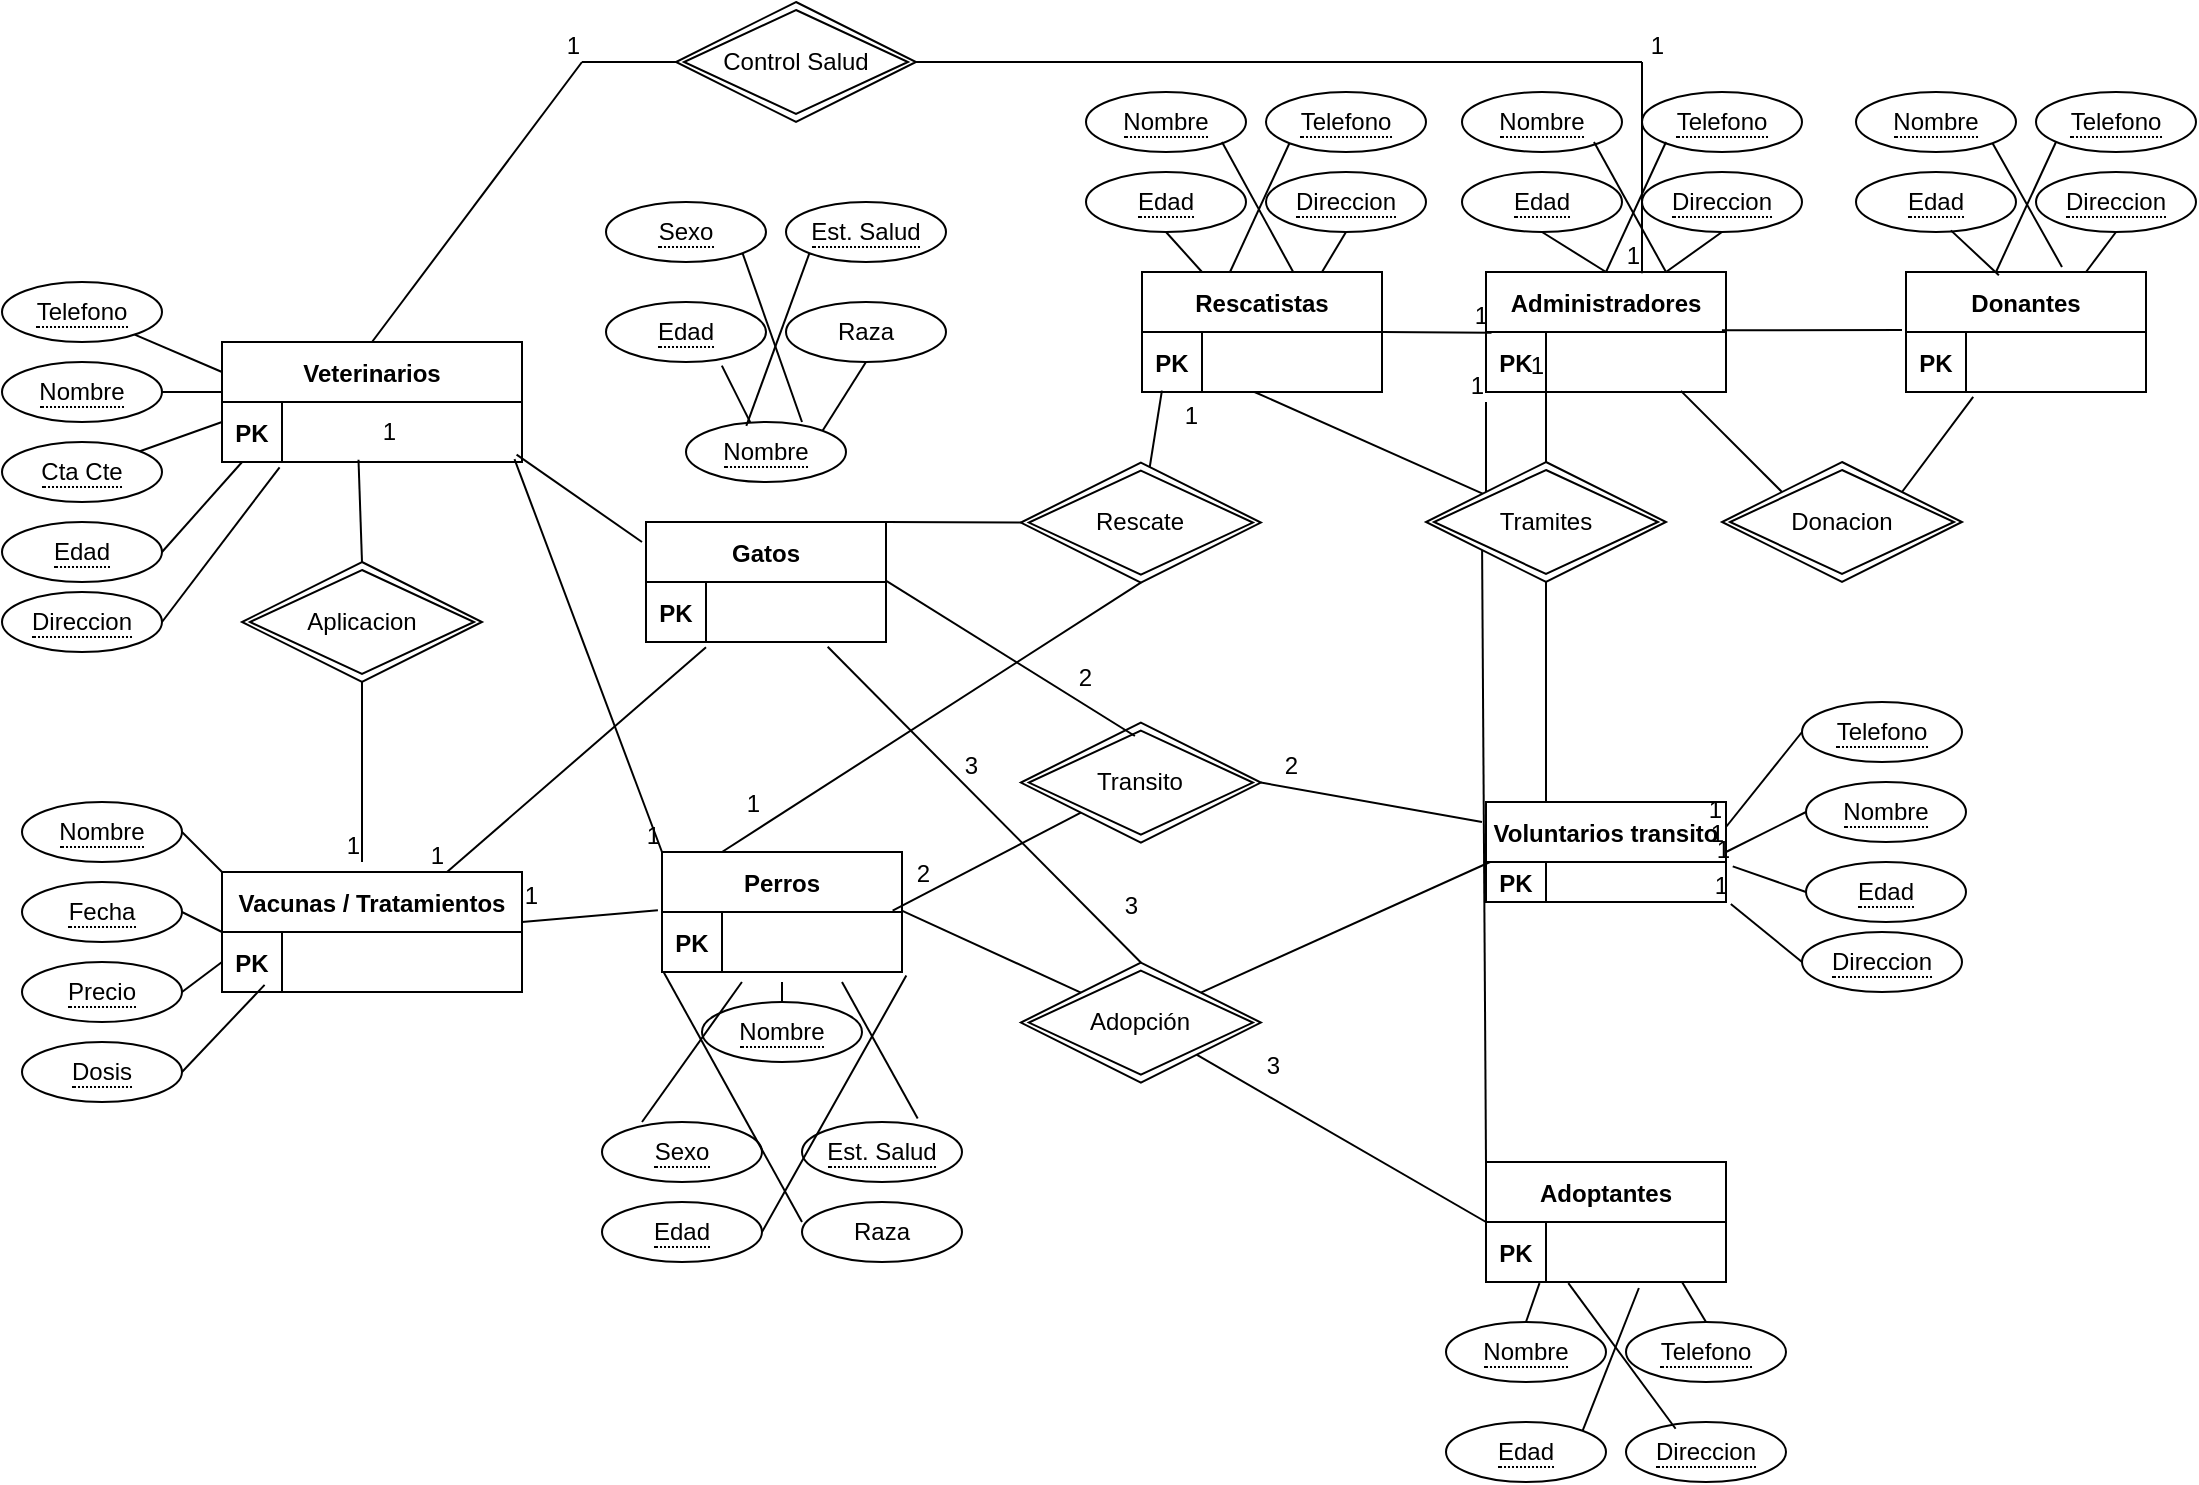 <mxfile version="24.7.13">
  <diagram id="R2lEEEUBdFMjLlhIrx00" name="Page-1">
    <mxGraphModel dx="3388" dy="569" grid="1" gridSize="10" guides="1" tooltips="1" connect="1" arrows="1" fold="1" page="1" pageScale="1" pageWidth="1169" pageHeight="827" math="0" shadow="0" extFonts="Permanent Marker^https://fonts.googleapis.com/css?family=Permanent+Marker">
      <root>
        <mxCell id="0" />
        <mxCell id="1" parent="0" />
        <mxCell id="C-vyLk0tnHw3VtMMgP7b-2" value="Perros" style="shape=table;startSize=30;container=1;collapsible=1;childLayout=tableLayout;fixedRows=1;rowLines=0;fontStyle=1;align=center;resizeLast=1;" parent="1" vertex="1">
          <mxGeometry x="-1970" y="425" width="120" height="60" as="geometry" />
        </mxCell>
        <mxCell id="C-vyLk0tnHw3VtMMgP7b-3" value="" style="shape=partialRectangle;collapsible=0;dropTarget=0;pointerEvents=0;fillColor=none;points=[[0,0.5],[1,0.5]];portConstraint=eastwest;top=0;left=0;right=0;bottom=1;" parent="C-vyLk0tnHw3VtMMgP7b-2" vertex="1">
          <mxGeometry y="30" width="120" height="30" as="geometry" />
        </mxCell>
        <mxCell id="C-vyLk0tnHw3VtMMgP7b-4" value="PK" style="shape=partialRectangle;overflow=hidden;connectable=0;fillColor=none;top=0;left=0;bottom=0;right=0;fontStyle=1;" parent="C-vyLk0tnHw3VtMMgP7b-3" vertex="1">
          <mxGeometry width="30" height="30" as="geometry">
            <mxRectangle width="30" height="30" as="alternateBounds" />
          </mxGeometry>
        </mxCell>
        <mxCell id="C-vyLk0tnHw3VtMMgP7b-5" value="" style="shape=partialRectangle;overflow=hidden;connectable=0;fillColor=none;top=0;left=0;bottom=0;right=0;align=left;spacingLeft=6;fontStyle=5;" parent="C-vyLk0tnHw3VtMMgP7b-3" vertex="1">
          <mxGeometry x="30" width="90" height="30" as="geometry">
            <mxRectangle width="90" height="30" as="alternateBounds" />
          </mxGeometry>
        </mxCell>
        <mxCell id="C-vyLk0tnHw3VtMMgP7b-23" value="Gatos" style="shape=table;startSize=30;container=1;collapsible=1;childLayout=tableLayout;fixedRows=1;rowLines=0;fontStyle=1;align=center;resizeLast=1;" parent="1" vertex="1">
          <mxGeometry x="-1978" y="260" width="120" height="60" as="geometry" />
        </mxCell>
        <mxCell id="C-vyLk0tnHw3VtMMgP7b-24" value="" style="shape=partialRectangle;collapsible=0;dropTarget=0;pointerEvents=0;fillColor=none;points=[[0,0.5],[1,0.5]];portConstraint=eastwest;top=0;left=0;right=0;bottom=1;" parent="C-vyLk0tnHw3VtMMgP7b-23" vertex="1">
          <mxGeometry y="30" width="120" height="30" as="geometry" />
        </mxCell>
        <mxCell id="C-vyLk0tnHw3VtMMgP7b-25" value="PK" style="shape=partialRectangle;overflow=hidden;connectable=0;fillColor=none;top=0;left=0;bottom=0;right=0;fontStyle=1;" parent="C-vyLk0tnHw3VtMMgP7b-24" vertex="1">
          <mxGeometry width="30" height="30" as="geometry">
            <mxRectangle width="30" height="30" as="alternateBounds" />
          </mxGeometry>
        </mxCell>
        <mxCell id="C-vyLk0tnHw3VtMMgP7b-26" value="" style="shape=partialRectangle;overflow=hidden;connectable=0;fillColor=none;top=0;left=0;bottom=0;right=0;align=left;spacingLeft=6;fontStyle=5;" parent="C-vyLk0tnHw3VtMMgP7b-24" vertex="1">
          <mxGeometry x="30" width="90" height="30" as="geometry">
            <mxRectangle width="90" height="30" as="alternateBounds" />
          </mxGeometry>
        </mxCell>
        <mxCell id="NEk1lq8C_2SKt-YQ0r-C-1" value="&lt;span style=&quot;border-bottom: 1px dotted&quot;&gt;Nombre&lt;/span&gt;" style="ellipse;whiteSpace=wrap;html=1;align=center;" parent="1" vertex="1">
          <mxGeometry x="-1958" y="210" width="80" height="30" as="geometry" />
        </mxCell>
        <mxCell id="NEk1lq8C_2SKt-YQ0r-C-3" value="&lt;span style=&quot;border-bottom: 1px dotted&quot;&gt;Edad&lt;/span&gt;" style="ellipse;whiteSpace=wrap;html=1;align=center;" parent="1" vertex="1">
          <mxGeometry x="-1998" y="150" width="80" height="30" as="geometry" />
        </mxCell>
        <mxCell id="NEk1lq8C_2SKt-YQ0r-C-4" value="Rescatistas" style="shape=table;startSize=30;container=1;collapsible=1;childLayout=tableLayout;fixedRows=1;rowLines=0;fontStyle=1;align=center;resizeLast=1;" parent="1" vertex="1">
          <mxGeometry x="-1730" y="135" width="120" height="60" as="geometry" />
        </mxCell>
        <mxCell id="NEk1lq8C_2SKt-YQ0r-C-5" value="" style="shape=partialRectangle;collapsible=0;dropTarget=0;pointerEvents=0;fillColor=none;points=[[0,0.5],[1,0.5]];portConstraint=eastwest;top=0;left=0;right=0;bottom=1;" parent="NEk1lq8C_2SKt-YQ0r-C-4" vertex="1">
          <mxGeometry y="30" width="120" height="30" as="geometry" />
        </mxCell>
        <mxCell id="NEk1lq8C_2SKt-YQ0r-C-6" value="PK" style="shape=partialRectangle;overflow=hidden;connectable=0;fillColor=none;top=0;left=0;bottom=0;right=0;fontStyle=1;" parent="NEk1lq8C_2SKt-YQ0r-C-5" vertex="1">
          <mxGeometry width="30" height="30" as="geometry">
            <mxRectangle width="30" height="30" as="alternateBounds" />
          </mxGeometry>
        </mxCell>
        <mxCell id="NEk1lq8C_2SKt-YQ0r-C-7" value="" style="shape=partialRectangle;overflow=hidden;connectable=0;fillColor=none;top=0;left=0;bottom=0;right=0;align=left;spacingLeft=6;fontStyle=5;" parent="NEk1lq8C_2SKt-YQ0r-C-5" vertex="1">
          <mxGeometry x="30" width="90" height="30" as="geometry">
            <mxRectangle width="90" height="30" as="alternateBounds" />
          </mxGeometry>
        </mxCell>
        <mxCell id="NEk1lq8C_2SKt-YQ0r-C-8" value="Raza" style="ellipse;whiteSpace=wrap;html=1;align=center;" parent="1" vertex="1">
          <mxGeometry x="-1908" y="150" width="80" height="30" as="geometry" />
        </mxCell>
        <mxCell id="NEk1lq8C_2SKt-YQ0r-C-9" value="&lt;span style=&quot;border-bottom: 1px dotted&quot;&gt;Sexo&lt;/span&gt;" style="ellipse;whiteSpace=wrap;html=1;align=center;" parent="1" vertex="1">
          <mxGeometry x="-1998" y="100" width="80" height="30" as="geometry" />
        </mxCell>
        <mxCell id="NEk1lq8C_2SKt-YQ0r-C-10" value="Voluntarios transito" style="shape=table;startSize=30;container=1;collapsible=1;childLayout=tableLayout;fixedRows=1;rowLines=0;fontStyle=1;align=center;resizeLast=1;" parent="1" vertex="1">
          <mxGeometry x="-1558" y="400" width="120" height="50" as="geometry">
            <mxRectangle x="320" y="120" width="140" height="30" as="alternateBounds" />
          </mxGeometry>
        </mxCell>
        <mxCell id="NEk1lq8C_2SKt-YQ0r-C-11" value="" style="shape=partialRectangle;collapsible=0;dropTarget=0;pointerEvents=0;fillColor=none;points=[[0,0.5],[1,0.5]];portConstraint=eastwest;top=0;left=0;right=0;bottom=1;" parent="NEk1lq8C_2SKt-YQ0r-C-10" vertex="1">
          <mxGeometry y="30" width="120" height="20" as="geometry" />
        </mxCell>
        <mxCell id="NEk1lq8C_2SKt-YQ0r-C-12" value="PK" style="shape=partialRectangle;overflow=hidden;connectable=0;fillColor=none;top=0;left=0;bottom=0;right=0;fontStyle=1;" parent="NEk1lq8C_2SKt-YQ0r-C-11" vertex="1">
          <mxGeometry width="30" height="20" as="geometry">
            <mxRectangle width="30" height="20" as="alternateBounds" />
          </mxGeometry>
        </mxCell>
        <mxCell id="NEk1lq8C_2SKt-YQ0r-C-13" value="" style="shape=partialRectangle;overflow=hidden;connectable=0;fillColor=none;top=0;left=0;bottom=0;right=0;align=left;spacingLeft=6;fontStyle=5;" parent="NEk1lq8C_2SKt-YQ0r-C-11" vertex="1">
          <mxGeometry x="30" width="90" height="20" as="geometry">
            <mxRectangle width="90" height="20" as="alternateBounds" />
          </mxGeometry>
        </mxCell>
        <mxCell id="NEk1lq8C_2SKt-YQ0r-C-14" value="Adoptantes" style="shape=table;startSize=30;container=1;collapsible=1;childLayout=tableLayout;fixedRows=1;rowLines=0;fontStyle=1;align=center;resizeLast=1;" parent="1" vertex="1">
          <mxGeometry x="-1558" y="580" width="120" height="60" as="geometry" />
        </mxCell>
        <mxCell id="NEk1lq8C_2SKt-YQ0r-C-15" value="" style="shape=partialRectangle;collapsible=0;dropTarget=0;pointerEvents=0;fillColor=none;points=[[0,0.5],[1,0.5]];portConstraint=eastwest;top=0;left=0;right=0;bottom=1;" parent="NEk1lq8C_2SKt-YQ0r-C-14" vertex="1">
          <mxGeometry y="30" width="120" height="30" as="geometry" />
        </mxCell>
        <mxCell id="NEk1lq8C_2SKt-YQ0r-C-16" value="PK" style="shape=partialRectangle;overflow=hidden;connectable=0;fillColor=none;top=0;left=0;bottom=0;right=0;fontStyle=1;" parent="NEk1lq8C_2SKt-YQ0r-C-15" vertex="1">
          <mxGeometry width="30" height="30" as="geometry">
            <mxRectangle width="30" height="30" as="alternateBounds" />
          </mxGeometry>
        </mxCell>
        <mxCell id="NEk1lq8C_2SKt-YQ0r-C-17" value="" style="shape=partialRectangle;overflow=hidden;connectable=0;fillColor=none;top=0;left=0;bottom=0;right=0;align=left;spacingLeft=6;fontStyle=5;" parent="NEk1lq8C_2SKt-YQ0r-C-15" vertex="1">
          <mxGeometry x="30" width="90" height="30" as="geometry">
            <mxRectangle width="90" height="30" as="alternateBounds" />
          </mxGeometry>
        </mxCell>
        <mxCell id="NEk1lq8C_2SKt-YQ0r-C-21" value="Adopción" style="shape=rhombus;double=1;perimeter=rhombusPerimeter;whiteSpace=wrap;html=1;align=center;" parent="1" vertex="1">
          <mxGeometry x="-1790.56" y="480.28" width="120" height="60" as="geometry" />
        </mxCell>
        <mxCell id="NEk1lq8C_2SKt-YQ0r-C-22" value="&lt;span style=&quot;border-bottom: 1px dotted&quot;&gt;Est. Salud&lt;/span&gt;" style="ellipse;whiteSpace=wrap;html=1;align=center;" parent="1" vertex="1">
          <mxGeometry x="-1908" y="100" width="80" height="30" as="geometry" />
        </mxCell>
        <mxCell id="NEk1lq8C_2SKt-YQ0r-C-32" value="" style="endArrow=none;html=1;rounded=0;exitX=0.997;exitY=-0.027;exitDx=0;exitDy=0;entryX=0;entryY=0;entryDx=0;entryDy=0;exitPerimeter=0;" parent="1" source="C-vyLk0tnHw3VtMMgP7b-3" target="NEk1lq8C_2SKt-YQ0r-C-21" edge="1">
          <mxGeometry relative="1" as="geometry">
            <mxPoint x="-1538" y="460" as="sourcePoint" />
            <mxPoint x="-1378" y="460" as="targetPoint" />
          </mxGeometry>
        </mxCell>
        <mxCell id="NEk1lq8C_2SKt-YQ0r-C-33" value="3" style="resizable=0;html=1;whiteSpace=wrap;align=right;verticalAlign=bottom;" parent="NEk1lq8C_2SKt-YQ0r-C-32" connectable="0" vertex="1">
          <mxGeometry x="1" relative="1" as="geometry">
            <mxPoint x="30" y="-35" as="offset" />
          </mxGeometry>
        </mxCell>
        <mxCell id="NEk1lq8C_2SKt-YQ0r-C-34" value="" style="endArrow=none;html=1;rounded=0;entryX=0.5;entryY=0;entryDx=0;entryDy=0;exitX=0.757;exitY=1.08;exitDx=0;exitDy=0;exitPerimeter=0;" parent="1" source="C-vyLk0tnHw3VtMMgP7b-24" target="NEk1lq8C_2SKt-YQ0r-C-21" edge="1">
          <mxGeometry relative="1" as="geometry">
            <mxPoint x="-1728" y="370" as="sourcePoint" />
            <mxPoint x="-1378" y="460" as="targetPoint" />
          </mxGeometry>
        </mxCell>
        <mxCell id="NEk1lq8C_2SKt-YQ0r-C-35" value="3" style="resizable=0;html=1;whiteSpace=wrap;align=right;verticalAlign=bottom;" parent="NEk1lq8C_2SKt-YQ0r-C-34" connectable="0" vertex="1">
          <mxGeometry x="1" relative="1" as="geometry">
            <mxPoint x="-80" y="-90" as="offset" />
          </mxGeometry>
        </mxCell>
        <mxCell id="NEk1lq8C_2SKt-YQ0r-C-38" value="" style="endArrow=none;html=1;rounded=0;exitX=0;exitY=0.5;exitDx=0;exitDy=0;" parent="1" source="NEk1lq8C_2SKt-YQ0r-C-14" target="NEk1lq8C_2SKt-YQ0r-C-21" edge="1">
          <mxGeometry relative="1" as="geometry">
            <mxPoint x="-1538" y="460" as="sourcePoint" />
            <mxPoint x="-1378" y="460" as="targetPoint" />
          </mxGeometry>
        </mxCell>
        <mxCell id="NEk1lq8C_2SKt-YQ0r-C-39" value="3" style="resizable=0;html=1;whiteSpace=wrap;align=right;verticalAlign=bottom;" parent="NEk1lq8C_2SKt-YQ0r-C-38" connectable="0" vertex="1">
          <mxGeometry x="1" relative="1" as="geometry">
            <mxPoint x="43" y="14" as="offset" />
          </mxGeometry>
        </mxCell>
        <mxCell id="5ZnzCAFvQZ0Fc-I3n8HY-1" value="&lt;span style=&quot;border-bottom: 1px dotted&quot;&gt;Sexo&lt;/span&gt;" style="ellipse;whiteSpace=wrap;html=1;align=center;" parent="1" vertex="1">
          <mxGeometry x="-2000" y="560" width="80" height="30" as="geometry" />
        </mxCell>
        <mxCell id="5ZnzCAFvQZ0Fc-I3n8HY-2" value="&lt;span style=&quot;border-bottom: 1px dotted&quot;&gt;Nombre&lt;/span&gt;" style="ellipse;whiteSpace=wrap;html=1;align=center;" parent="1" vertex="1">
          <mxGeometry x="-1950" y="500" width="80" height="30" as="geometry" />
        </mxCell>
        <mxCell id="5ZnzCAFvQZ0Fc-I3n8HY-3" value="&lt;span style=&quot;border-bottom: 1px dotted&quot;&gt;Est. Salud&lt;/span&gt;" style="ellipse;whiteSpace=wrap;html=1;align=center;" parent="1" vertex="1">
          <mxGeometry x="-1900" y="560" width="80" height="30" as="geometry" />
        </mxCell>
        <mxCell id="5ZnzCAFvQZ0Fc-I3n8HY-4" value="&lt;span style=&quot;border-bottom: 1px dotted&quot;&gt;Edad&lt;/span&gt;" style="ellipse;whiteSpace=wrap;html=1;align=center;" parent="1" vertex="1">
          <mxGeometry x="-2000" y="600" width="80" height="30" as="geometry" />
        </mxCell>
        <mxCell id="5ZnzCAFvQZ0Fc-I3n8HY-5" value="Raza" style="ellipse;whiteSpace=wrap;html=1;align=center;" parent="1" vertex="1">
          <mxGeometry x="-1900" y="600" width="80" height="30" as="geometry" />
        </mxCell>
        <mxCell id="5ZnzCAFvQZ0Fc-I3n8HY-8" value="&lt;span style=&quot;border-bottom: 1px dotted&quot;&gt;Nombre&lt;/span&gt;" style="ellipse;whiteSpace=wrap;html=1;align=center;" parent="1" vertex="1">
          <mxGeometry x="-1758" y="45" width="80" height="30" as="geometry" />
        </mxCell>
        <mxCell id="5ZnzCAFvQZ0Fc-I3n8HY-9" value="&lt;span style=&quot;border-bottom: 1px dotted&quot;&gt;Edad&lt;/span&gt;" style="ellipse;whiteSpace=wrap;html=1;align=center;" parent="1" vertex="1">
          <mxGeometry x="-1758" y="85" width="80" height="30" as="geometry" />
        </mxCell>
        <mxCell id="5ZnzCAFvQZ0Fc-I3n8HY-10" value="&lt;span style=&quot;border-bottom: 1px dotted&quot;&gt;Telefono&lt;/span&gt;" style="ellipse;whiteSpace=wrap;html=1;align=center;" parent="1" vertex="1">
          <mxGeometry x="-1668" y="45" width="80" height="30" as="geometry" />
        </mxCell>
        <mxCell id="5ZnzCAFvQZ0Fc-I3n8HY-11" value="&lt;span style=&quot;border-bottom: 1px dotted&quot;&gt;Direccion&lt;/span&gt;" style="ellipse;whiteSpace=wrap;html=1;align=center;" parent="1" vertex="1">
          <mxGeometry x="-1668" y="85" width="80" height="30" as="geometry" />
        </mxCell>
        <mxCell id="5ZnzCAFvQZ0Fc-I3n8HY-13" value="" style="endArrow=none;html=1;rounded=0;fontSize=12;startSize=8;endSize=8;curved=1;exitX=1;exitY=0;exitDx=0;exitDy=0;entryX=0.017;entryY=0;entryDx=0;entryDy=0;entryPerimeter=0;" parent="1" source="NEk1lq8C_2SKt-YQ0r-C-21" target="NEk1lq8C_2SKt-YQ0r-C-11" edge="1">
          <mxGeometry width="50" height="50" relative="1" as="geometry">
            <mxPoint x="-1478" y="440" as="sourcePoint" />
            <mxPoint x="-1428" y="390" as="targetPoint" />
          </mxGeometry>
        </mxCell>
        <mxCell id="5ZnzCAFvQZ0Fc-I3n8HY-14" value="Rescate" style="shape=rhombus;double=1;perimeter=rhombusPerimeter;whiteSpace=wrap;html=1;align=center;" parent="1" vertex="1">
          <mxGeometry x="-1790.56" y="230.28" width="120" height="60" as="geometry" />
        </mxCell>
        <mxCell id="5ZnzCAFvQZ0Fc-I3n8HY-16" value="" style="endArrow=none;html=1;rounded=0;fontSize=12;startSize=8;endSize=8;curved=1;exitX=0.083;exitY=0.978;exitDx=0;exitDy=0;exitPerimeter=0;" parent="1" source="NEk1lq8C_2SKt-YQ0r-C-5" target="5ZnzCAFvQZ0Fc-I3n8HY-14" edge="1">
          <mxGeometry relative="1" as="geometry">
            <mxPoint x="-1538" y="410" as="sourcePoint" />
            <mxPoint x="-1378" y="410" as="targetPoint" />
          </mxGeometry>
        </mxCell>
        <mxCell id="5ZnzCAFvQZ0Fc-I3n8HY-17" value="1" style="resizable=0;html=1;whiteSpace=wrap;align=right;verticalAlign=bottom;" parent="5ZnzCAFvQZ0Fc-I3n8HY-16" connectable="0" vertex="1">
          <mxGeometry x="1" relative="1" as="geometry">
            <mxPoint x="26" y="-17" as="offset" />
          </mxGeometry>
        </mxCell>
        <mxCell id="5ZnzCAFvQZ0Fc-I3n8HY-18" value="" style="endArrow=none;html=1;rounded=0;fontSize=12;startSize=8;endSize=8;curved=1;entryX=1;entryY=0;entryDx=0;entryDy=0;exitX=0;exitY=0.5;exitDx=0;exitDy=0;" parent="1" source="5ZnzCAFvQZ0Fc-I3n8HY-14" target="C-vyLk0tnHw3VtMMgP7b-23" edge="1">
          <mxGeometry relative="1" as="geometry">
            <mxPoint x="-1538" y="410" as="sourcePoint" />
            <mxPoint x="-1378" y="410" as="targetPoint" />
          </mxGeometry>
        </mxCell>
        <mxCell id="5ZnzCAFvQZ0Fc-I3n8HY-19" value="" style="resizable=0;html=1;whiteSpace=wrap;align=right;verticalAlign=bottom;" parent="5ZnzCAFvQZ0Fc-I3n8HY-18" connectable="0" vertex="1">
          <mxGeometry x="1" relative="1" as="geometry">
            <mxPoint x="-110" y="-30" as="offset" />
          </mxGeometry>
        </mxCell>
        <mxCell id="5ZnzCAFvQZ0Fc-I3n8HY-20" value="Transito" style="shape=rhombus;double=1;perimeter=rhombusPerimeter;whiteSpace=wrap;html=1;align=center;" parent="1" vertex="1">
          <mxGeometry x="-1790.56" y="360.28" width="120" height="60" as="geometry" />
        </mxCell>
        <mxCell id="5ZnzCAFvQZ0Fc-I3n8HY-21" value="" style="endArrow=none;html=1;rounded=0;fontSize=12;startSize=8;endSize=8;curved=1;entryX=1;entryY=0.5;entryDx=0;entryDy=0;" parent="1" target="5ZnzCAFvQZ0Fc-I3n8HY-20" edge="1">
          <mxGeometry relative="1" as="geometry">
            <mxPoint x="-1560" y="410" as="sourcePoint" />
            <mxPoint x="-1378" y="410" as="targetPoint" />
          </mxGeometry>
        </mxCell>
        <mxCell id="5ZnzCAFvQZ0Fc-I3n8HY-22" value="2" style="resizable=0;html=1;whiteSpace=wrap;align=right;verticalAlign=bottom;" parent="5ZnzCAFvQZ0Fc-I3n8HY-21" connectable="0" vertex="1">
          <mxGeometry x="1" relative="1" as="geometry">
            <mxPoint x="20" as="offset" />
          </mxGeometry>
        </mxCell>
        <mxCell id="5ZnzCAFvQZ0Fc-I3n8HY-23" value="" style="endArrow=none;html=1;rounded=0;fontSize=12;startSize=8;endSize=8;curved=1;entryX=0.475;entryY=0.112;entryDx=0;entryDy=0;exitX=1.003;exitY=-0.013;exitDx=0;exitDy=0;exitPerimeter=0;entryPerimeter=0;" parent="1" source="C-vyLk0tnHw3VtMMgP7b-24" target="5ZnzCAFvQZ0Fc-I3n8HY-20" edge="1">
          <mxGeometry relative="1" as="geometry">
            <mxPoint x="-1728" y="390" as="sourcePoint" />
            <mxPoint x="-1378" y="410" as="targetPoint" />
          </mxGeometry>
        </mxCell>
        <mxCell id="5ZnzCAFvQZ0Fc-I3n8HY-24" value="2&lt;div&gt;&lt;br&gt;&lt;/div&gt;" style="resizable=0;html=1;whiteSpace=wrap;align=right;verticalAlign=bottom;" parent="5ZnzCAFvQZ0Fc-I3n8HY-23" connectable="0" vertex="1">
          <mxGeometry x="1" relative="1" as="geometry">
            <mxPoint x="-20" y="-5" as="offset" />
          </mxGeometry>
        </mxCell>
        <mxCell id="5ZnzCAFvQZ0Fc-I3n8HY-25" value="" style="endArrow=none;html=1;rounded=0;fontSize=12;startSize=8;endSize=8;curved=1;exitX=0;exitY=1;exitDx=0;exitDy=0;entryX=0.961;entryY=-0.022;entryDx=0;entryDy=0;entryPerimeter=0;" parent="1" source="5ZnzCAFvQZ0Fc-I3n8HY-20" target="C-vyLk0tnHw3VtMMgP7b-3" edge="1">
          <mxGeometry relative="1" as="geometry">
            <mxPoint x="-1538" y="410" as="sourcePoint" />
            <mxPoint x="-1738" y="490" as="targetPoint" />
          </mxGeometry>
        </mxCell>
        <mxCell id="5ZnzCAFvQZ0Fc-I3n8HY-26" value="2" style="resizable=0;html=1;whiteSpace=wrap;align=right;verticalAlign=bottom;" parent="5ZnzCAFvQZ0Fc-I3n8HY-25" connectable="0" vertex="1">
          <mxGeometry x="1" relative="1" as="geometry">
            <mxPoint x="20" y="-10" as="offset" />
          </mxGeometry>
        </mxCell>
        <mxCell id="5ZnzCAFvQZ0Fc-I3n8HY-28" value="" style="endArrow=none;html=1;rounded=0;fontSize=12;startSize=8;endSize=8;curved=1;exitX=0.5;exitY=1;exitDx=0;exitDy=0;entryX=0.25;entryY=0;entryDx=0;entryDy=0;" parent="1" source="5ZnzCAFvQZ0Fc-I3n8HY-14" target="C-vyLk0tnHw3VtMMgP7b-2" edge="1">
          <mxGeometry relative="1" as="geometry">
            <mxPoint x="-1538" y="410" as="sourcePoint" />
            <mxPoint x="-1378" y="410" as="targetPoint" />
          </mxGeometry>
        </mxCell>
        <mxCell id="5ZnzCAFvQZ0Fc-I3n8HY-29" value="1" style="resizable=0;html=1;whiteSpace=wrap;align=right;verticalAlign=bottom;" parent="5ZnzCAFvQZ0Fc-I3n8HY-28" connectable="0" vertex="1">
          <mxGeometry x="1" relative="1" as="geometry">
            <mxPoint x="20" y="-15" as="offset" />
          </mxGeometry>
        </mxCell>
        <mxCell id="5ZnzCAFvQZ0Fc-I3n8HY-30" value="&lt;span style=&quot;border-bottom: 1px dotted&quot;&gt;Nombre&lt;/span&gt;" style="ellipse;whiteSpace=wrap;html=1;align=center;" parent="1" vertex="1">
          <mxGeometry x="-1570" y="45" width="80" height="30" as="geometry" />
        </mxCell>
        <mxCell id="5ZnzCAFvQZ0Fc-I3n8HY-31" value="&lt;span style=&quot;border-bottom: 1px dotted&quot;&gt;Edad&lt;/span&gt;" style="ellipse;whiteSpace=wrap;html=1;align=center;" parent="1" vertex="1">
          <mxGeometry x="-1570" y="85" width="80" height="30" as="geometry" />
        </mxCell>
        <mxCell id="5ZnzCAFvQZ0Fc-I3n8HY-32" value="&lt;span style=&quot;border-bottom: 1px dotted&quot;&gt;Telefono&lt;/span&gt;" style="ellipse;whiteSpace=wrap;html=1;align=center;" parent="1" vertex="1">
          <mxGeometry x="-1480" y="45" width="80" height="30" as="geometry" />
        </mxCell>
        <mxCell id="5ZnzCAFvQZ0Fc-I3n8HY-33" value="&lt;span style=&quot;border-bottom: 1px dotted&quot;&gt;Direccion&lt;/span&gt;" style="ellipse;whiteSpace=wrap;html=1;align=center;" parent="1" vertex="1">
          <mxGeometry x="-1480" y="85" width="80" height="30" as="geometry" />
        </mxCell>
        <mxCell id="5ZnzCAFvQZ0Fc-I3n8HY-34" value="&lt;span style=&quot;border-bottom: 1px dotted&quot;&gt;Nombre&lt;/span&gt;" style="ellipse;whiteSpace=wrap;html=1;align=center;" parent="1" vertex="1">
          <mxGeometry x="-1578" y="660" width="80" height="30" as="geometry" />
        </mxCell>
        <mxCell id="5ZnzCAFvQZ0Fc-I3n8HY-35" value="&lt;span style=&quot;border-bottom: 1px dotted&quot;&gt;Edad&lt;/span&gt;" style="ellipse;whiteSpace=wrap;html=1;align=center;" parent="1" vertex="1">
          <mxGeometry x="-1578" y="710" width="80" height="30" as="geometry" />
        </mxCell>
        <mxCell id="5ZnzCAFvQZ0Fc-I3n8HY-36" value="&lt;span style=&quot;border-bottom: 1px dotted&quot;&gt;Telefono&lt;/span&gt;" style="ellipse;whiteSpace=wrap;html=1;align=center;" parent="1" vertex="1">
          <mxGeometry x="-1488" y="660" width="80" height="30" as="geometry" />
        </mxCell>
        <mxCell id="5ZnzCAFvQZ0Fc-I3n8HY-37" value="&lt;span style=&quot;border-bottom: 1px dotted&quot;&gt;Direccion&lt;/span&gt;" style="ellipse;whiteSpace=wrap;html=1;align=center;" parent="1" vertex="1">
          <mxGeometry x="-1488" y="710" width="80" height="30" as="geometry" />
        </mxCell>
        <mxCell id="5ZnzCAFvQZ0Fc-I3n8HY-39" style="edgeStyle=none;curved=1;rounded=0;orthogonalLoop=1;jettySize=auto;html=1;exitX=1;exitY=0;exitDx=0;exitDy=0;fontSize=12;startSize=8;endSize=8;" parent="1" source="5ZnzCAFvQZ0Fc-I3n8HY-11" target="5ZnzCAFvQZ0Fc-I3n8HY-11" edge="1">
          <mxGeometry relative="1" as="geometry" />
        </mxCell>
        <mxCell id="5ZnzCAFvQZ0Fc-I3n8HY-40" value="Vacunas / Tratamientos" style="shape=table;startSize=30;container=1;collapsible=1;childLayout=tableLayout;fixedRows=1;rowLines=0;fontStyle=1;align=center;resizeLast=1;" parent="1" vertex="1">
          <mxGeometry x="-2190" y="435" width="150" height="60" as="geometry">
            <mxRectangle x="320" y="120" width="140" height="30" as="alternateBounds" />
          </mxGeometry>
        </mxCell>
        <mxCell id="5ZnzCAFvQZ0Fc-I3n8HY-41" value="" style="shape=partialRectangle;collapsible=0;dropTarget=0;pointerEvents=0;fillColor=none;points=[[0,0.5],[1,0.5]];portConstraint=eastwest;top=0;left=0;right=0;bottom=1;" parent="5ZnzCAFvQZ0Fc-I3n8HY-40" vertex="1">
          <mxGeometry y="30" width="150" height="30" as="geometry" />
        </mxCell>
        <mxCell id="5ZnzCAFvQZ0Fc-I3n8HY-42" value="PK" style="shape=partialRectangle;overflow=hidden;connectable=0;fillColor=none;top=0;left=0;bottom=0;right=0;fontStyle=1;" parent="5ZnzCAFvQZ0Fc-I3n8HY-41" vertex="1">
          <mxGeometry width="30" height="30" as="geometry">
            <mxRectangle width="30" height="30" as="alternateBounds" />
          </mxGeometry>
        </mxCell>
        <mxCell id="5ZnzCAFvQZ0Fc-I3n8HY-43" value="" style="shape=partialRectangle;overflow=hidden;connectable=0;fillColor=none;top=0;left=0;bottom=0;right=0;align=left;spacingLeft=6;fontStyle=5;" parent="5ZnzCAFvQZ0Fc-I3n8HY-41" vertex="1">
          <mxGeometry x="30" width="120" height="30" as="geometry">
            <mxRectangle width="120" height="30" as="alternateBounds" />
          </mxGeometry>
        </mxCell>
        <mxCell id="5ZnzCAFvQZ0Fc-I3n8HY-44" value="" style="endArrow=none;html=1;rounded=0;fontSize=12;startSize=8;endSize=8;curved=1;exitX=1;exitY=0.417;exitDx=0;exitDy=0;exitPerimeter=0;entryX=-0.017;entryY=-0.029;entryDx=0;entryDy=0;entryPerimeter=0;" parent="1" source="5ZnzCAFvQZ0Fc-I3n8HY-40" target="C-vyLk0tnHw3VtMMgP7b-3" edge="1">
          <mxGeometry relative="1" as="geometry">
            <mxPoint x="-1378" y="440" as="sourcePoint" />
            <mxPoint x="-1218" y="440" as="targetPoint" />
          </mxGeometry>
        </mxCell>
        <mxCell id="5ZnzCAFvQZ0Fc-I3n8HY-45" value="1" style="resizable=0;html=1;whiteSpace=wrap;align=right;verticalAlign=bottom;" parent="5ZnzCAFvQZ0Fc-I3n8HY-44" connectable="0" vertex="1">
          <mxGeometry x="1" relative="1" as="geometry">
            <mxPoint x="-58" y="1" as="offset" />
          </mxGeometry>
        </mxCell>
        <mxCell id="5ZnzCAFvQZ0Fc-I3n8HY-46" value="" style="endArrow=none;html=1;rounded=0;fontSize=12;startSize=8;endSize=8;curved=1;entryX=0.982;entryY=0.878;entryDx=0;entryDy=0;entryPerimeter=0;" parent="1" target="5ZnzCAFvQZ0Fc-I3n8HY-88" edge="1">
          <mxGeometry relative="1" as="geometry">
            <mxPoint x="-1980" y="270" as="sourcePoint" />
            <mxPoint x="-1838" y="360" as="targetPoint" />
          </mxGeometry>
        </mxCell>
        <mxCell id="5ZnzCAFvQZ0Fc-I3n8HY-47" value="1" style="resizable=0;html=1;whiteSpace=wrap;align=right;verticalAlign=bottom;" parent="5ZnzCAFvQZ0Fc-I3n8HY-46" connectable="0" vertex="1">
          <mxGeometry x="1" relative="1" as="geometry">
            <mxPoint x="-59" y="-3" as="offset" />
          </mxGeometry>
        </mxCell>
        <mxCell id="5ZnzCAFvQZ0Fc-I3n8HY-48" value="Donantes" style="shape=table;startSize=30;container=1;collapsible=1;childLayout=tableLayout;fixedRows=1;rowLines=0;fontStyle=1;align=center;resizeLast=1;" parent="1" vertex="1">
          <mxGeometry x="-1348" y="135" width="120" height="60" as="geometry" />
        </mxCell>
        <mxCell id="5ZnzCAFvQZ0Fc-I3n8HY-49" value="" style="shape=partialRectangle;collapsible=0;dropTarget=0;pointerEvents=0;fillColor=none;points=[[0,0.5],[1,0.5]];portConstraint=eastwest;top=0;left=0;right=0;bottom=1;" parent="5ZnzCAFvQZ0Fc-I3n8HY-48" vertex="1">
          <mxGeometry y="30" width="120" height="30" as="geometry" />
        </mxCell>
        <mxCell id="5ZnzCAFvQZ0Fc-I3n8HY-50" value="PK" style="shape=partialRectangle;overflow=hidden;connectable=0;fillColor=none;top=0;left=0;bottom=0;right=0;fontStyle=1;" parent="5ZnzCAFvQZ0Fc-I3n8HY-49" vertex="1">
          <mxGeometry width="30" height="30" as="geometry">
            <mxRectangle width="30" height="30" as="alternateBounds" />
          </mxGeometry>
        </mxCell>
        <mxCell id="5ZnzCAFvQZ0Fc-I3n8HY-51" value="" style="shape=partialRectangle;overflow=hidden;connectable=0;fillColor=none;top=0;left=0;bottom=0;right=0;align=left;spacingLeft=6;fontStyle=5;" parent="5ZnzCAFvQZ0Fc-I3n8HY-49" vertex="1">
          <mxGeometry x="30" width="90" height="30" as="geometry">
            <mxRectangle width="90" height="30" as="alternateBounds" />
          </mxGeometry>
        </mxCell>
        <mxCell id="5ZnzCAFvQZ0Fc-I3n8HY-52" value="" style="endArrow=none;html=1;rounded=0;fontSize=12;startSize=8;endSize=8;curved=1;exitX=1;exitY=0.5;exitDx=0;exitDy=0;entryX=0.023;entryY=0.013;entryDx=0;entryDy=0;entryPerimeter=0;" parent="1" source="NEk1lq8C_2SKt-YQ0r-C-4" target="5ZnzCAFvQZ0Fc-I3n8HY-55" edge="1">
          <mxGeometry relative="1" as="geometry">
            <mxPoint x="-1558" y="375" as="sourcePoint" />
            <mxPoint x="-1551" y="165" as="targetPoint" />
          </mxGeometry>
        </mxCell>
        <mxCell id="5ZnzCAFvQZ0Fc-I3n8HY-53" value="1" style="resizable=0;html=1;whiteSpace=wrap;align=right;verticalAlign=bottom;" parent="5ZnzCAFvQZ0Fc-I3n8HY-52" connectable="0" vertex="1">
          <mxGeometry x="1" relative="1" as="geometry" />
        </mxCell>
        <mxCell id="5ZnzCAFvQZ0Fc-I3n8HY-54" value="Administradores" style="shape=table;startSize=30;container=1;collapsible=1;childLayout=tableLayout;fixedRows=1;rowLines=0;fontStyle=1;align=center;resizeLast=1;" parent="1" vertex="1">
          <mxGeometry x="-1558" y="135" width="120" height="60" as="geometry" />
        </mxCell>
        <mxCell id="5ZnzCAFvQZ0Fc-I3n8HY-55" value="" style="shape=partialRectangle;collapsible=0;dropTarget=0;pointerEvents=0;fillColor=none;points=[[0,0.5],[1,0.5]];portConstraint=eastwest;top=0;left=0;right=0;bottom=1;" parent="5ZnzCAFvQZ0Fc-I3n8HY-54" vertex="1">
          <mxGeometry y="30" width="120" height="30" as="geometry" />
        </mxCell>
        <mxCell id="5ZnzCAFvQZ0Fc-I3n8HY-56" value="PK" style="shape=partialRectangle;overflow=hidden;connectable=0;fillColor=none;top=0;left=0;bottom=0;right=0;fontStyle=1;" parent="5ZnzCAFvQZ0Fc-I3n8HY-55" vertex="1">
          <mxGeometry width="30" height="30" as="geometry">
            <mxRectangle width="30" height="30" as="alternateBounds" />
          </mxGeometry>
        </mxCell>
        <mxCell id="5ZnzCAFvQZ0Fc-I3n8HY-57" value="" style="shape=partialRectangle;overflow=hidden;connectable=0;fillColor=none;top=0;left=0;bottom=0;right=0;align=left;spacingLeft=6;fontStyle=5;" parent="5ZnzCAFvQZ0Fc-I3n8HY-55" vertex="1">
          <mxGeometry x="30" width="90" height="30" as="geometry">
            <mxRectangle width="90" height="30" as="alternateBounds" />
          </mxGeometry>
        </mxCell>
        <mxCell id="5ZnzCAFvQZ0Fc-I3n8HY-59" value="&lt;span style=&quot;border-bottom: 1px dotted&quot;&gt;Nombre&lt;/span&gt;" style="ellipse;whiteSpace=wrap;html=1;align=center;" parent="1" vertex="1">
          <mxGeometry x="-1398" y="390" width="80" height="30" as="geometry" />
        </mxCell>
        <mxCell id="5ZnzCAFvQZ0Fc-I3n8HY-60" value="&lt;span style=&quot;border-bottom: 1px dotted&quot;&gt;Edad&lt;/span&gt;" style="ellipse;whiteSpace=wrap;html=1;align=center;" parent="1" vertex="1">
          <mxGeometry x="-1398" y="430" width="80" height="30" as="geometry" />
        </mxCell>
        <mxCell id="5ZnzCAFvQZ0Fc-I3n8HY-61" value="&lt;span style=&quot;border-bottom: 1px dotted&quot;&gt;Telefono&lt;/span&gt;" style="ellipse;whiteSpace=wrap;html=1;align=center;" parent="1" vertex="1">
          <mxGeometry x="-1400" y="350" width="80" height="30" as="geometry" />
        </mxCell>
        <mxCell id="5ZnzCAFvQZ0Fc-I3n8HY-62" value="&lt;span style=&quot;border-bottom: 1px dotted&quot;&gt;Direccion&lt;/span&gt;" style="ellipse;whiteSpace=wrap;html=1;align=center;" parent="1" vertex="1">
          <mxGeometry x="-1400" y="465" width="80" height="30" as="geometry" />
        </mxCell>
        <mxCell id="5ZnzCAFvQZ0Fc-I3n8HY-63" value="" style="endArrow=none;html=1;rounded=0;fontSize=12;startSize=8;endSize=8;curved=1;exitX=0.983;exitY=0.486;exitDx=0;exitDy=0;exitPerimeter=0;" parent="1" source="5ZnzCAFvQZ0Fc-I3n8HY-54" edge="1">
          <mxGeometry relative="1" as="geometry">
            <mxPoint x="-1430" y="164.17" as="sourcePoint" />
            <mxPoint x="-1350" y="164" as="targetPoint" />
          </mxGeometry>
        </mxCell>
        <mxCell id="5ZnzCAFvQZ0Fc-I3n8HY-65" value="&lt;span style=&quot;border-bottom: 1px dotted&quot;&gt;Nombre&lt;/span&gt;" style="ellipse;whiteSpace=wrap;html=1;align=center;" parent="1" vertex="1">
          <mxGeometry x="-1373" y="45" width="80" height="30" as="geometry" />
        </mxCell>
        <mxCell id="5ZnzCAFvQZ0Fc-I3n8HY-66" value="&lt;span style=&quot;border-bottom: 1px dotted&quot;&gt;Edad&lt;/span&gt;" style="ellipse;whiteSpace=wrap;html=1;align=center;" parent="1" vertex="1">
          <mxGeometry x="-1373" y="85" width="80" height="30" as="geometry" />
        </mxCell>
        <mxCell id="5ZnzCAFvQZ0Fc-I3n8HY-67" value="&lt;span style=&quot;border-bottom: 1px dotted&quot;&gt;Telefono&lt;/span&gt;" style="ellipse;whiteSpace=wrap;html=1;align=center;" parent="1" vertex="1">
          <mxGeometry x="-1283" y="45" width="80" height="30" as="geometry" />
        </mxCell>
        <mxCell id="5ZnzCAFvQZ0Fc-I3n8HY-68" value="&lt;span style=&quot;border-bottom: 1px dotted&quot;&gt;Direccion&lt;/span&gt;" style="ellipse;whiteSpace=wrap;html=1;align=center;" parent="1" vertex="1">
          <mxGeometry x="-1283" y="85" width="80" height="30" as="geometry" />
        </mxCell>
        <mxCell id="5ZnzCAFvQZ0Fc-I3n8HY-69" value="&lt;span style=&quot;border-bottom: 1px dotted&quot;&gt;Nombre&lt;/span&gt;" style="ellipse;whiteSpace=wrap;html=1;align=center;" parent="1" vertex="1">
          <mxGeometry x="-2290" y="400" width="80" height="30" as="geometry" />
        </mxCell>
        <mxCell id="5ZnzCAFvQZ0Fc-I3n8HY-70" value="&lt;span style=&quot;border-bottom: 1px dotted&quot;&gt;Fecha&lt;/span&gt;" style="ellipse;whiteSpace=wrap;html=1;align=center;" parent="1" vertex="1">
          <mxGeometry x="-2290" y="440" width="80" height="30" as="geometry" />
        </mxCell>
        <mxCell id="5ZnzCAFvQZ0Fc-I3n8HY-71" value="&lt;span style=&quot;border-bottom: 1px dotted&quot;&gt;Precio&lt;/span&gt;" style="ellipse;whiteSpace=wrap;html=1;align=center;" parent="1" vertex="1">
          <mxGeometry x="-2290" y="480" width="80" height="30" as="geometry" />
        </mxCell>
        <mxCell id="5ZnzCAFvQZ0Fc-I3n8HY-72" value="&lt;span style=&quot;border-bottom: 1px dotted&quot;&gt;Dosis&lt;/span&gt;" style="ellipse;whiteSpace=wrap;html=1;align=center;" parent="1" vertex="1">
          <mxGeometry x="-2290" y="520" width="80" height="30" as="geometry" />
        </mxCell>
        <mxCell id="5ZnzCAFvQZ0Fc-I3n8HY-73" value="" style="endArrow=none;html=1;rounded=0;fontSize=12;startSize=8;endSize=8;curved=1;exitX=0.5;exitY=0;exitDx=0;exitDy=0;entryX=0.25;entryY=0.833;entryDx=0;entryDy=0;entryPerimeter=0;" parent="1" source="ziz2GDxlB9nSrfKcIOgl-22" target="5ZnzCAFvQZ0Fc-I3n8HY-55" edge="1">
          <mxGeometry relative="1" as="geometry">
            <mxPoint x="-1520" y="390" as="sourcePoint" />
            <mxPoint x="-1528" y="200" as="targetPoint" />
          </mxGeometry>
        </mxCell>
        <mxCell id="5ZnzCAFvQZ0Fc-I3n8HY-74" value="1" style="resizable=0;html=1;whiteSpace=wrap;align=right;verticalAlign=bottom;" parent="5ZnzCAFvQZ0Fc-I3n8HY-73" connectable="0" vertex="1">
          <mxGeometry x="1" relative="1" as="geometry" />
        </mxCell>
        <mxCell id="5ZnzCAFvQZ0Fc-I3n8HY-77" value="Donacion" style="shape=rhombus;double=1;perimeter=rhombusPerimeter;whiteSpace=wrap;html=1;align=center;" parent="1" vertex="1">
          <mxGeometry x="-1440" y="230" width="120" height="60" as="geometry" />
        </mxCell>
        <mxCell id="5ZnzCAFvQZ0Fc-I3n8HY-78" value="" style="endArrow=none;html=1;rounded=0;fontSize=12;startSize=8;endSize=8;curved=1;exitX=0.812;exitY=0.981;exitDx=0;exitDy=0;exitPerimeter=0;entryX=0;entryY=0;entryDx=0;entryDy=0;" parent="1" source="5ZnzCAFvQZ0Fc-I3n8HY-55" target="5ZnzCAFvQZ0Fc-I3n8HY-77" edge="1">
          <mxGeometry relative="1" as="geometry">
            <mxPoint x="-1868" y="375" as="sourcePoint" />
            <mxPoint x="-1410" y="230" as="targetPoint" />
          </mxGeometry>
        </mxCell>
        <mxCell id="5ZnzCAFvQZ0Fc-I3n8HY-80" value="" style="endArrow=none;html=1;rounded=0;fontSize=12;startSize=8;endSize=8;curved=1;exitX=1;exitY=0;exitDx=0;exitDy=0;entryX=0.28;entryY=1.08;entryDx=0;entryDy=0;entryPerimeter=0;" parent="1" source="5ZnzCAFvQZ0Fc-I3n8HY-77" target="5ZnzCAFvQZ0Fc-I3n8HY-49" edge="1">
          <mxGeometry relative="1" as="geometry">
            <mxPoint x="-1318" y="230" as="sourcePoint" />
            <mxPoint x="-1708" y="375" as="targetPoint" />
          </mxGeometry>
        </mxCell>
        <mxCell id="5ZnzCAFvQZ0Fc-I3n8HY-87" value="Veterinarios" style="shape=table;startSize=30;container=1;collapsible=1;childLayout=tableLayout;fixedRows=1;rowLines=0;fontStyle=1;align=center;resizeLast=1;" parent="1" vertex="1">
          <mxGeometry x="-2190" y="170" width="150" height="60" as="geometry">
            <mxRectangle x="320" y="120" width="140" height="30" as="alternateBounds" />
          </mxGeometry>
        </mxCell>
        <mxCell id="5ZnzCAFvQZ0Fc-I3n8HY-88" value="" style="shape=partialRectangle;collapsible=0;dropTarget=0;pointerEvents=0;fillColor=none;points=[[0,0.5],[1,0.5]];portConstraint=eastwest;top=0;left=0;right=0;bottom=1;" parent="5ZnzCAFvQZ0Fc-I3n8HY-87" vertex="1">
          <mxGeometry y="30" width="150" height="30" as="geometry" />
        </mxCell>
        <mxCell id="5ZnzCAFvQZ0Fc-I3n8HY-89" value="PK" style="shape=partialRectangle;overflow=hidden;connectable=0;fillColor=none;top=0;left=0;bottom=0;right=0;fontStyle=1;" parent="5ZnzCAFvQZ0Fc-I3n8HY-88" vertex="1">
          <mxGeometry width="30" height="30" as="geometry">
            <mxRectangle width="30" height="30" as="alternateBounds" />
          </mxGeometry>
        </mxCell>
        <mxCell id="5ZnzCAFvQZ0Fc-I3n8HY-90" value="" style="shape=partialRectangle;overflow=hidden;connectable=0;fillColor=none;top=0;left=0;bottom=0;right=0;align=left;spacingLeft=6;fontStyle=5;" parent="5ZnzCAFvQZ0Fc-I3n8HY-88" vertex="1">
          <mxGeometry x="30" width="120" height="30" as="geometry">
            <mxRectangle width="120" height="30" as="alternateBounds" />
          </mxGeometry>
        </mxCell>
        <mxCell id="5ZnzCAFvQZ0Fc-I3n8HY-91" value="" style="endArrow=none;html=1;rounded=0;fontSize=12;startSize=8;endSize=8;curved=1;entryX=0.65;entryY=0.01;entryDx=0;entryDy=0;entryPerimeter=0;" parent="1" target="5ZnzCAFvQZ0Fc-I3n8HY-54" edge="1">
          <mxGeometry relative="1" as="geometry">
            <mxPoint x="-1480" y="30" as="sourcePoint" />
            <mxPoint x="-1480" y="130" as="targetPoint" />
          </mxGeometry>
        </mxCell>
        <mxCell id="5ZnzCAFvQZ0Fc-I3n8HY-92" value="1" style="resizable=0;html=1;whiteSpace=wrap;align=right;verticalAlign=bottom;" parent="5ZnzCAFvQZ0Fc-I3n8HY-91" connectable="0" vertex="1">
          <mxGeometry x="1" relative="1" as="geometry" />
        </mxCell>
        <mxCell id="5ZnzCAFvQZ0Fc-I3n8HY-93" value="" style="endArrow=none;html=1;rounded=0;fontSize=12;startSize=8;endSize=8;curved=1;entryX=0;entryY=0;entryDx=0;entryDy=0;exitX=0.975;exitY=0.952;exitDx=0;exitDy=0;exitPerimeter=0;" parent="1" source="5ZnzCAFvQZ0Fc-I3n8HY-88" target="C-vyLk0tnHw3VtMMgP7b-2" edge="1">
          <mxGeometry relative="1" as="geometry">
            <mxPoint x="-1928" y="340" as="sourcePoint" />
            <mxPoint x="-1528" y="440" as="targetPoint" />
          </mxGeometry>
        </mxCell>
        <mxCell id="5ZnzCAFvQZ0Fc-I3n8HY-94" value="1" style="resizable=0;html=1;whiteSpace=wrap;align=right;verticalAlign=bottom;" parent="5ZnzCAFvQZ0Fc-I3n8HY-93" connectable="0" vertex="1">
          <mxGeometry x="1" relative="1" as="geometry" />
        </mxCell>
        <mxCell id="5ZnzCAFvQZ0Fc-I3n8HY-95" value="" style="endArrow=none;html=1;rounded=0;fontSize=12;startSize=8;endSize=8;curved=1;exitX=0.5;exitY=1;exitDx=0;exitDy=0;" parent="1" source="ziz2GDxlB9nSrfKcIOgl-15" edge="1">
          <mxGeometry relative="1" as="geometry">
            <mxPoint x="-1688" y="440" as="sourcePoint" />
            <mxPoint x="-2120" y="430" as="targetPoint" />
          </mxGeometry>
        </mxCell>
        <mxCell id="5ZnzCAFvQZ0Fc-I3n8HY-96" value="1" style="resizable=0;html=1;whiteSpace=wrap;align=right;verticalAlign=bottom;" parent="5ZnzCAFvQZ0Fc-I3n8HY-95" connectable="0" vertex="1">
          <mxGeometry x="1" relative="1" as="geometry" />
        </mxCell>
        <mxCell id="5ZnzCAFvQZ0Fc-I3n8HY-98" value="" style="endArrow=none;html=1;rounded=0;fontSize=12;startSize=8;endSize=8;curved=1;exitX=0.25;exitY=1.086;exitDx=0;exitDy=0;exitPerimeter=0;entryX=0.75;entryY=0;entryDx=0;entryDy=0;" parent="1" source="C-vyLk0tnHw3VtMMgP7b-24" target="5ZnzCAFvQZ0Fc-I3n8HY-40" edge="1">
          <mxGeometry relative="1" as="geometry">
            <mxPoint x="-1688" y="440" as="sourcePoint" />
            <mxPoint x="-1528" y="440" as="targetPoint" />
          </mxGeometry>
        </mxCell>
        <mxCell id="5ZnzCAFvQZ0Fc-I3n8HY-99" value="1" style="resizable=0;html=1;whiteSpace=wrap;align=right;verticalAlign=bottom;" parent="5ZnzCAFvQZ0Fc-I3n8HY-98" connectable="0" vertex="1">
          <mxGeometry x="1" relative="1" as="geometry" />
        </mxCell>
        <mxCell id="5ZnzCAFvQZ0Fc-I3n8HY-100" value="&lt;span style=&quot;border-bottom: 1px dotted&quot;&gt;Nombre&lt;/span&gt;" style="ellipse;whiteSpace=wrap;html=1;align=center;" parent="1" vertex="1">
          <mxGeometry x="-2300" y="180" width="80" height="30" as="geometry" />
        </mxCell>
        <mxCell id="5ZnzCAFvQZ0Fc-I3n8HY-101" value="&lt;span style=&quot;border-bottom: 1px dotted&quot;&gt;Edad&lt;/span&gt;" style="ellipse;whiteSpace=wrap;html=1;align=center;" parent="1" vertex="1">
          <mxGeometry x="-2300" y="260" width="80" height="30" as="geometry" />
        </mxCell>
        <mxCell id="5ZnzCAFvQZ0Fc-I3n8HY-102" value="&lt;span style=&quot;border-bottom: 1px dotted&quot;&gt;Telefono&lt;/span&gt;" style="ellipse;whiteSpace=wrap;html=1;align=center;" parent="1" vertex="1">
          <mxGeometry x="-2300" y="140" width="80" height="30" as="geometry" />
        </mxCell>
        <mxCell id="5ZnzCAFvQZ0Fc-I3n8HY-103" value="&lt;span style=&quot;border-bottom: 1px dotted&quot;&gt;Direccion&lt;/span&gt;" style="ellipse;whiteSpace=wrap;html=1;align=center;" parent="1" vertex="1">
          <mxGeometry x="-2300" y="295" width="80" height="30" as="geometry" />
        </mxCell>
        <mxCell id="5ZnzCAFvQZ0Fc-I3n8HY-104" style="edgeStyle=none;curved=1;rounded=0;orthogonalLoop=1;jettySize=auto;html=1;exitX=1;exitY=0;exitDx=0;exitDy=0;fontSize=12;startSize=8;endSize=8;" parent="1" source="5ZnzCAFvQZ0Fc-I3n8HY-103" target="5ZnzCAFvQZ0Fc-I3n8HY-103" edge="1">
          <mxGeometry relative="1" as="geometry" />
        </mxCell>
        <mxCell id="5ZnzCAFvQZ0Fc-I3n8HY-105" value="&lt;span style=&quot;border-bottom: 1px dotted&quot;&gt;Cta Cte&lt;/span&gt;" style="ellipse;whiteSpace=wrap;html=1;align=center;" parent="1" vertex="1">
          <mxGeometry x="-2300" y="220" width="80" height="30" as="geometry" />
        </mxCell>
        <mxCell id="5ZnzCAFvQZ0Fc-I3n8HY-106" value="" style="endArrow=none;html=1;rounded=0;fontSize=12;startSize=8;endSize=8;curved=1;exitX=1;exitY=0.5;exitDx=0;exitDy=0;" parent="1" edge="1" source="ziz2GDxlB9nSrfKcIOgl-42">
          <mxGeometry relative="1" as="geometry">
            <mxPoint x="-1998" y="20" as="sourcePoint" />
            <mxPoint x="-1480" y="30" as="targetPoint" />
          </mxGeometry>
        </mxCell>
        <mxCell id="5ZnzCAFvQZ0Fc-I3n8HY-107" value="1" style="resizable=0;html=1;whiteSpace=wrap;align=right;verticalAlign=bottom;" parent="5ZnzCAFvQZ0Fc-I3n8HY-106" connectable="0" vertex="1">
          <mxGeometry x="1" relative="1" as="geometry">
            <mxPoint x="12" as="offset" />
          </mxGeometry>
        </mxCell>
        <mxCell id="5ZnzCAFvQZ0Fc-I3n8HY-108" value="" style="endArrow=none;html=1;rounded=0;fontSize=12;startSize=8;endSize=8;curved=1;exitX=0.5;exitY=0;exitDx=0;exitDy=0;" parent="1" source="5ZnzCAFvQZ0Fc-I3n8HY-87" edge="1">
          <mxGeometry relative="1" as="geometry">
            <mxPoint x="-1688" y="440" as="sourcePoint" />
            <mxPoint x="-2010" y="30" as="targetPoint" />
          </mxGeometry>
        </mxCell>
        <mxCell id="5ZnzCAFvQZ0Fc-I3n8HY-109" value="1" style="resizable=0;html=1;whiteSpace=wrap;align=right;verticalAlign=bottom;" parent="5ZnzCAFvQZ0Fc-I3n8HY-108" connectable="0" vertex="1">
          <mxGeometry x="1" relative="1" as="geometry" />
        </mxCell>
        <mxCell id="ziz2GDxlB9nSrfKcIOgl-2" value="" style="endArrow=none;html=1;rounded=0;entryX=0;entryY=0.25;entryDx=0;entryDy=0;" edge="1" parent="1" source="5ZnzCAFvQZ0Fc-I3n8HY-102" target="5ZnzCAFvQZ0Fc-I3n8HY-87">
          <mxGeometry width="50" height="50" relative="1" as="geometry">
            <mxPoint x="-1850" y="380" as="sourcePoint" />
            <mxPoint x="-1800" y="330" as="targetPoint" />
          </mxGeometry>
        </mxCell>
        <mxCell id="ziz2GDxlB9nSrfKcIOgl-3" value="" style="endArrow=none;html=1;rounded=0;exitX=1;exitY=0.5;exitDx=0;exitDy=0;" edge="1" parent="1" source="5ZnzCAFvQZ0Fc-I3n8HY-100">
          <mxGeometry width="50" height="50" relative="1" as="geometry">
            <mxPoint x="-2223" y="176" as="sourcePoint" />
            <mxPoint x="-2190" y="195" as="targetPoint" />
          </mxGeometry>
        </mxCell>
        <mxCell id="ziz2GDxlB9nSrfKcIOgl-4" value="" style="endArrow=none;html=1;rounded=0;" edge="1" parent="1" source="5ZnzCAFvQZ0Fc-I3n8HY-105">
          <mxGeometry width="50" height="50" relative="1" as="geometry">
            <mxPoint x="-2210" y="205" as="sourcePoint" />
            <mxPoint x="-2190" y="210" as="targetPoint" />
          </mxGeometry>
        </mxCell>
        <mxCell id="ziz2GDxlB9nSrfKcIOgl-5" value="" style="endArrow=none;html=1;rounded=0;exitX=1;exitY=0.5;exitDx=0;exitDy=0;entryX=0.067;entryY=1;entryDx=0;entryDy=0;entryPerimeter=0;" edge="1" parent="1" source="5ZnzCAFvQZ0Fc-I3n8HY-101" target="5ZnzCAFvQZ0Fc-I3n8HY-88">
          <mxGeometry width="50" height="50" relative="1" as="geometry">
            <mxPoint x="-2221" y="235" as="sourcePoint" />
            <mxPoint x="-2180" y="220" as="targetPoint" />
          </mxGeometry>
        </mxCell>
        <mxCell id="ziz2GDxlB9nSrfKcIOgl-6" value="" style="endArrow=none;html=1;rounded=0;exitX=1;exitY=0.5;exitDx=0;exitDy=0;entryX=0.192;entryY=1.088;entryDx=0;entryDy=0;entryPerimeter=0;" edge="1" parent="1" source="5ZnzCAFvQZ0Fc-I3n8HY-103" target="5ZnzCAFvQZ0Fc-I3n8HY-88">
          <mxGeometry width="50" height="50" relative="1" as="geometry">
            <mxPoint x="-2210" y="285" as="sourcePoint" />
            <mxPoint x="-2170" y="240" as="targetPoint" />
          </mxGeometry>
        </mxCell>
        <mxCell id="ziz2GDxlB9nSrfKcIOgl-7" value="" style="endArrow=none;html=1;rounded=0;entryX=0;entryY=0;entryDx=0;entryDy=0;exitX=1;exitY=0.5;exitDx=0;exitDy=0;" edge="1" parent="1" source="5ZnzCAFvQZ0Fc-I3n8HY-69" target="5ZnzCAFvQZ0Fc-I3n8HY-40">
          <mxGeometry width="50" height="50" relative="1" as="geometry">
            <mxPoint x="-2223" y="176" as="sourcePoint" />
            <mxPoint x="-2180" y="195" as="targetPoint" />
          </mxGeometry>
        </mxCell>
        <mxCell id="ziz2GDxlB9nSrfKcIOgl-8" value="" style="endArrow=none;html=1;rounded=0;entryX=0;entryY=0.5;entryDx=0;entryDy=0;exitX=1;exitY=0.5;exitDx=0;exitDy=0;" edge="1" parent="1" source="5ZnzCAFvQZ0Fc-I3n8HY-70" target="5ZnzCAFvQZ0Fc-I3n8HY-40">
          <mxGeometry width="50" height="50" relative="1" as="geometry">
            <mxPoint x="-2200" y="425" as="sourcePoint" />
            <mxPoint x="-2180" y="445" as="targetPoint" />
          </mxGeometry>
        </mxCell>
        <mxCell id="ziz2GDxlB9nSrfKcIOgl-9" value="" style="endArrow=none;html=1;rounded=0;exitX=1;exitY=0.5;exitDx=0;exitDy=0;" edge="1" parent="1" source="5ZnzCAFvQZ0Fc-I3n8HY-71">
          <mxGeometry width="50" height="50" relative="1" as="geometry">
            <mxPoint x="-2200" y="465" as="sourcePoint" />
            <mxPoint x="-2190" y="480" as="targetPoint" />
          </mxGeometry>
        </mxCell>
        <mxCell id="ziz2GDxlB9nSrfKcIOgl-10" value="" style="endArrow=none;html=1;rounded=0;exitX=1;exitY=0.5;exitDx=0;exitDy=0;entryX=0.142;entryY=0.882;entryDx=0;entryDy=0;entryPerimeter=0;" edge="1" parent="1" source="5ZnzCAFvQZ0Fc-I3n8HY-72" target="5ZnzCAFvQZ0Fc-I3n8HY-41">
          <mxGeometry width="50" height="50" relative="1" as="geometry">
            <mxPoint x="-2200" y="505" as="sourcePoint" />
            <mxPoint x="-2180" y="500" as="targetPoint" />
          </mxGeometry>
        </mxCell>
        <mxCell id="ziz2GDxlB9nSrfKcIOgl-11" value="" style="endArrow=none;html=1;rounded=0;fontSize=12;startSize=8;endSize=8;curved=1;exitX=0.724;exitY=1.061;exitDx=0;exitDy=0;exitPerimeter=0;entryX=0.401;entryY=0.002;entryDx=0;entryDy=0;entryPerimeter=0;" edge="1" parent="1" source="NEk1lq8C_2SKt-YQ0r-C-3" target="NEk1lq8C_2SKt-YQ0r-C-1">
          <mxGeometry relative="1" as="geometry">
            <mxPoint x="-1910" y="190" as="sourcePoint" />
            <mxPoint x="-1916" y="228" as="targetPoint" />
          </mxGeometry>
        </mxCell>
        <mxCell id="ziz2GDxlB9nSrfKcIOgl-16" value="" style="endArrow=none;html=1;rounded=0;fontSize=12;startSize=8;endSize=8;curved=1;exitX=0.455;exitY=0.963;exitDx=0;exitDy=0;exitPerimeter=0;entryX=0.5;entryY=0;entryDx=0;entryDy=0;" edge="1" parent="1" source="5ZnzCAFvQZ0Fc-I3n8HY-88" target="ziz2GDxlB9nSrfKcIOgl-15">
          <mxGeometry relative="1" as="geometry">
            <mxPoint x="-2122" y="233" as="sourcePoint" />
            <mxPoint x="-2123" y="436" as="targetPoint" />
          </mxGeometry>
        </mxCell>
        <mxCell id="ziz2GDxlB9nSrfKcIOgl-15" value="Aplicacion" style="shape=rhombus;double=1;perimeter=rhombusPerimeter;whiteSpace=wrap;html=1;align=center;" vertex="1" parent="1">
          <mxGeometry x="-2180" y="280" width="120" height="60" as="geometry" />
        </mxCell>
        <mxCell id="ziz2GDxlB9nSrfKcIOgl-18" value="" style="endArrow=none;html=1;rounded=0;fontSize=12;startSize=8;endSize=8;curved=1;exitX=0.5;exitY=1;exitDx=0;exitDy=0;entryX=1;entryY=0;entryDx=0;entryDy=0;" edge="1" parent="1" source="NEk1lq8C_2SKt-YQ0r-C-8" target="NEk1lq8C_2SKt-YQ0r-C-1">
          <mxGeometry relative="1" as="geometry">
            <mxPoint x="-1870" y="200" as="sourcePoint" />
            <mxPoint x="-1856" y="228" as="targetPoint" />
          </mxGeometry>
        </mxCell>
        <mxCell id="ziz2GDxlB9nSrfKcIOgl-20" value="" style="endArrow=none;html=1;rounded=0;fontSize=12;startSize=8;endSize=8;curved=1;exitX=1;exitY=1;exitDx=0;exitDy=0;entryX=0.725;entryY=0;entryDx=0;entryDy=0;entryPerimeter=0;" edge="1" parent="1" source="NEk1lq8C_2SKt-YQ0r-C-9" target="NEk1lq8C_2SKt-YQ0r-C-1">
          <mxGeometry relative="1" as="geometry">
            <mxPoint x="-1930" y="192" as="sourcePoint" />
            <mxPoint x="-1890" y="210" as="targetPoint" />
          </mxGeometry>
        </mxCell>
        <mxCell id="ziz2GDxlB9nSrfKcIOgl-21" value="" style="endArrow=none;html=1;rounded=0;fontSize=12;startSize=8;endSize=8;curved=1;exitX=0;exitY=1;exitDx=0;exitDy=0;entryX=0.377;entryY=0.065;entryDx=0;entryDy=0;entryPerimeter=0;" edge="1" parent="1" source="NEk1lq8C_2SKt-YQ0r-C-22" target="NEk1lq8C_2SKt-YQ0r-C-1">
          <mxGeometry relative="1" as="geometry">
            <mxPoint x="-1919" y="135" as="sourcePoint" />
            <mxPoint x="-1890" y="220" as="targetPoint" />
          </mxGeometry>
        </mxCell>
        <mxCell id="ziz2GDxlB9nSrfKcIOgl-23" value="" style="endArrow=none;html=1;rounded=0;fontSize=12;startSize=8;endSize=8;curved=1;exitX=0;exitY=0;exitDx=0;exitDy=0;" edge="1" parent="1" source="ziz2GDxlB9nSrfKcIOgl-22">
          <mxGeometry relative="1" as="geometry">
            <mxPoint x="-1440" y="540" as="sourcePoint" />
            <mxPoint x="-1558" y="200" as="targetPoint" />
          </mxGeometry>
        </mxCell>
        <mxCell id="ziz2GDxlB9nSrfKcIOgl-24" value="1" style="resizable=0;html=1;whiteSpace=wrap;align=right;verticalAlign=bottom;" connectable="0" vertex="1" parent="ziz2GDxlB9nSrfKcIOgl-23">
          <mxGeometry x="1" relative="1" as="geometry" />
        </mxCell>
        <mxCell id="ziz2GDxlB9nSrfKcIOgl-25" value="" style="endArrow=none;html=1;rounded=0;fontSize=12;startSize=8;endSize=8;curved=1;exitX=0.469;exitY=1;exitDx=0;exitDy=0;exitPerimeter=0;" edge="1" parent="1" source="NEk1lq8C_2SKt-YQ0r-C-5" target="ziz2GDxlB9nSrfKcIOgl-22">
          <mxGeometry relative="1" as="geometry">
            <mxPoint x="-1710" y="204" as="sourcePoint" />
            <mxPoint x="-1716" y="242" as="targetPoint" />
          </mxGeometry>
        </mxCell>
        <mxCell id="ziz2GDxlB9nSrfKcIOgl-27" value="" style="endArrow=none;html=1;rounded=0;fontSize=12;startSize=8;endSize=8;curved=1;exitX=0;exitY=0;exitDx=0;exitDy=0;entryX=0.233;entryY=0.5;entryDx=0;entryDy=0;entryPerimeter=0;" edge="1" parent="1" source="NEk1lq8C_2SKt-YQ0r-C-14" target="ziz2GDxlB9nSrfKcIOgl-22">
          <mxGeometry relative="1" as="geometry">
            <mxPoint x="-1720" y="450" as="sourcePoint" />
            <mxPoint x="-1598" y="300" as="targetPoint" />
          </mxGeometry>
        </mxCell>
        <mxCell id="ziz2GDxlB9nSrfKcIOgl-29" value="" style="endArrow=none;html=1;rounded=0;fontSize=12;startSize=8;endSize=8;curved=1;exitX=0.5;exitY=0;exitDx=0;exitDy=0;" edge="1" parent="1" source="5ZnzCAFvQZ0Fc-I3n8HY-2">
          <mxGeometry relative="1" as="geometry">
            <mxPoint x="-1887" y="135" as="sourcePoint" />
            <mxPoint x="-1910" y="490" as="targetPoint" />
          </mxGeometry>
        </mxCell>
        <mxCell id="ziz2GDxlB9nSrfKcIOgl-30" value="" style="endArrow=none;html=1;rounded=0;fontSize=12;startSize=8;endSize=8;curved=1;entryX=0.75;entryY=1.167;entryDx=0;entryDy=0;entryPerimeter=0;exitX=0.723;exitY=-0.057;exitDx=0;exitDy=0;exitPerimeter=0;" edge="1" parent="1" source="5ZnzCAFvQZ0Fc-I3n8HY-3" target="C-vyLk0tnHw3VtMMgP7b-3">
          <mxGeometry relative="1" as="geometry">
            <mxPoint x="-1844" y="550" as="sourcePoint" />
            <mxPoint x="-1900" y="500" as="targetPoint" />
          </mxGeometry>
        </mxCell>
        <mxCell id="ziz2GDxlB9nSrfKcIOgl-31" value="" style="endArrow=none;html=1;rounded=0;fontSize=12;startSize=8;endSize=8;curved=1;entryX=0.333;entryY=1.167;entryDx=0;entryDy=0;entryPerimeter=0;exitX=0.25;exitY=0;exitDx=0;exitDy=0;exitPerimeter=0;" edge="1" parent="1" source="5ZnzCAFvQZ0Fc-I3n8HY-1" target="C-vyLk0tnHw3VtMMgP7b-3">
          <mxGeometry relative="1" as="geometry">
            <mxPoint x="-1832" y="568" as="sourcePoint" />
            <mxPoint x="-1853" y="495" as="targetPoint" />
          </mxGeometry>
        </mxCell>
        <mxCell id="ziz2GDxlB9nSrfKcIOgl-32" value="" style="endArrow=none;html=1;rounded=0;fontSize=12;startSize=8;endSize=8;curved=1;entryX=0.006;entryY=0.996;entryDx=0;entryDy=0;entryPerimeter=0;" edge="1" parent="1" target="C-vyLk0tnHw3VtMMgP7b-3">
          <mxGeometry relative="1" as="geometry">
            <mxPoint x="-1900" y="610" as="sourcePoint" />
            <mxPoint x="-1920" y="500" as="targetPoint" />
          </mxGeometry>
        </mxCell>
        <mxCell id="ziz2GDxlB9nSrfKcIOgl-33" value="" style="endArrow=none;html=1;rounded=0;fontSize=12;startSize=8;endSize=8;curved=1;entryX=1.018;entryY=1.059;entryDx=0;entryDy=0;entryPerimeter=0;exitX=1;exitY=0.5;exitDx=0;exitDy=0;" edge="1" parent="1" source="5ZnzCAFvQZ0Fc-I3n8HY-4" target="C-vyLk0tnHw3VtMMgP7b-3">
          <mxGeometry relative="1" as="geometry">
            <mxPoint x="-1890" y="620" as="sourcePoint" />
            <mxPoint x="-1959" y="495" as="targetPoint" />
          </mxGeometry>
        </mxCell>
        <mxCell id="ziz2GDxlB9nSrfKcIOgl-34" value="" style="endArrow=none;html=1;rounded=0;fontSize=12;startSize=8;endSize=8;curved=1;exitX=0;exitY=0.5;exitDx=0;exitDy=0;entryX=1;entryY=0.5;entryDx=0;entryDy=0;" edge="1" parent="1" source="5ZnzCAFvQZ0Fc-I3n8HY-59" target="NEk1lq8C_2SKt-YQ0r-C-10">
          <mxGeometry relative="1" as="geometry">
            <mxPoint x="-1348" y="230" as="sourcePoint" />
            <mxPoint x="-1325" y="209" as="targetPoint" />
          </mxGeometry>
        </mxCell>
        <mxCell id="ziz2GDxlB9nSrfKcIOgl-35" value="1" style="resizable=0;html=1;whiteSpace=wrap;align=right;verticalAlign=bottom;" connectable="0" vertex="1" parent="ziz2GDxlB9nSrfKcIOgl-34">
          <mxGeometry x="1" relative="1" as="geometry" />
        </mxCell>
        <mxCell id="ziz2GDxlB9nSrfKcIOgl-36" value="" style="endArrow=none;html=1;rounded=0;fontSize=12;startSize=8;endSize=8;curved=1;exitX=0;exitY=0.5;exitDx=0;exitDy=0;entryX=1.028;entryY=0.109;entryDx=0;entryDy=0;entryPerimeter=0;" edge="1" parent="1" source="5ZnzCAFvQZ0Fc-I3n8HY-60" target="NEk1lq8C_2SKt-YQ0r-C-11">
          <mxGeometry relative="1" as="geometry">
            <mxPoint x="-1388" y="415" as="sourcePoint" />
            <mxPoint x="-1428" y="435" as="targetPoint" />
          </mxGeometry>
        </mxCell>
        <mxCell id="ziz2GDxlB9nSrfKcIOgl-37" value="1" style="resizable=0;html=1;whiteSpace=wrap;align=right;verticalAlign=bottom;" connectable="0" vertex="1" parent="ziz2GDxlB9nSrfKcIOgl-36">
          <mxGeometry x="1" relative="1" as="geometry" />
        </mxCell>
        <mxCell id="ziz2GDxlB9nSrfKcIOgl-38" value="" style="endArrow=none;html=1;rounded=0;fontSize=12;startSize=8;endSize=8;curved=1;exitX=0;exitY=0.5;exitDx=0;exitDy=0;entryX=1;entryY=0.25;entryDx=0;entryDy=0;" edge="1" parent="1" source="5ZnzCAFvQZ0Fc-I3n8HY-61" target="NEk1lq8C_2SKt-YQ0r-C-10">
          <mxGeometry relative="1" as="geometry">
            <mxPoint x="-1388" y="415" as="sourcePoint" />
            <mxPoint x="-1428" y="435" as="targetPoint" />
          </mxGeometry>
        </mxCell>
        <mxCell id="ziz2GDxlB9nSrfKcIOgl-39" value="1" style="resizable=0;html=1;whiteSpace=wrap;align=right;verticalAlign=bottom;" connectable="0" vertex="1" parent="ziz2GDxlB9nSrfKcIOgl-38">
          <mxGeometry x="1" relative="1" as="geometry" />
        </mxCell>
        <mxCell id="ziz2GDxlB9nSrfKcIOgl-40" value="" style="endArrow=none;html=1;rounded=0;fontSize=12;startSize=8;endSize=8;curved=1;exitX=0;exitY=0.5;exitDx=0;exitDy=0;entryX=1.02;entryY=1.05;entryDx=0;entryDy=0;entryPerimeter=0;" edge="1" parent="1" source="5ZnzCAFvQZ0Fc-I3n8HY-62" target="NEk1lq8C_2SKt-YQ0r-C-11">
          <mxGeometry relative="1" as="geometry">
            <mxPoint x="-1390" y="375" as="sourcePoint" />
            <mxPoint x="-1428" y="423" as="targetPoint" />
          </mxGeometry>
        </mxCell>
        <mxCell id="ziz2GDxlB9nSrfKcIOgl-41" value="1" style="resizable=0;html=1;whiteSpace=wrap;align=right;verticalAlign=bottom;" connectable="0" vertex="1" parent="ziz2GDxlB9nSrfKcIOgl-40">
          <mxGeometry x="1" relative="1" as="geometry" />
        </mxCell>
        <mxCell id="ziz2GDxlB9nSrfKcIOgl-43" value="" style="endArrow=none;html=1;rounded=0;fontSize=12;startSize=8;endSize=8;curved=1;entryX=0;entryY=0.5;entryDx=0;entryDy=0;" edge="1" parent="1" target="ziz2GDxlB9nSrfKcIOgl-42">
          <mxGeometry relative="1" as="geometry">
            <mxPoint x="-2010" y="30" as="sourcePoint" />
            <mxPoint x="-1970" y="30" as="targetPoint" />
          </mxGeometry>
        </mxCell>
        <mxCell id="ziz2GDxlB9nSrfKcIOgl-42" value="Control Salud" style="shape=rhombus;double=1;perimeter=rhombusPerimeter;whiteSpace=wrap;html=1;align=center;" vertex="1" parent="1">
          <mxGeometry x="-1963" width="120" height="60" as="geometry" />
        </mxCell>
        <mxCell id="ziz2GDxlB9nSrfKcIOgl-45" value="" style="endArrow=none;html=1;rounded=0;fontSize=12;startSize=8;endSize=8;curved=1;exitX=0.25;exitY=0;exitDx=0;exitDy=0;" edge="1" parent="1" source="NEk1lq8C_2SKt-YQ0r-C-10">
          <mxGeometry relative="1" as="geometry">
            <mxPoint x="-1528" y="400" as="sourcePoint" />
            <mxPoint x="-1528" y="290" as="targetPoint" />
          </mxGeometry>
        </mxCell>
        <mxCell id="ziz2GDxlB9nSrfKcIOgl-22" value="Tramites" style="shape=rhombus;double=1;perimeter=rhombusPerimeter;whiteSpace=wrap;html=1;align=center;" vertex="1" parent="1">
          <mxGeometry x="-1588" y="230.0" width="120" height="60" as="geometry" />
        </mxCell>
        <mxCell id="ziz2GDxlB9nSrfKcIOgl-47" value="" style="endArrow=none;html=1;rounded=0;fontSize=12;startSize=8;endSize=8;curved=1;exitX=0.5;exitY=1;exitDx=0;exitDy=0;entryX=0.25;entryY=0;entryDx=0;entryDy=0;" edge="1" parent="1" source="5ZnzCAFvQZ0Fc-I3n8HY-9" target="NEk1lq8C_2SKt-YQ0r-C-4">
          <mxGeometry relative="1" as="geometry">
            <mxPoint x="-1930" y="192" as="sourcePoint" />
            <mxPoint x="-1916" y="220" as="targetPoint" />
          </mxGeometry>
        </mxCell>
        <mxCell id="ziz2GDxlB9nSrfKcIOgl-48" value="" style="endArrow=none;html=1;rounded=0;fontSize=12;startSize=8;endSize=8;curved=1;exitX=0.5;exitY=1;exitDx=0;exitDy=0;entryX=0.75;entryY=0;entryDx=0;entryDy=0;" edge="1" parent="1" source="5ZnzCAFvQZ0Fc-I3n8HY-11" target="NEk1lq8C_2SKt-YQ0r-C-4">
          <mxGeometry relative="1" as="geometry">
            <mxPoint x="-1708" y="125" as="sourcePoint" />
            <mxPoint x="-1690" y="145" as="targetPoint" />
          </mxGeometry>
        </mxCell>
        <mxCell id="ziz2GDxlB9nSrfKcIOgl-49" value="" style="endArrow=none;html=1;rounded=0;fontSize=12;startSize=8;endSize=8;curved=1;exitX=0.5;exitY=1;exitDx=0;exitDy=0;entryX=0.75;entryY=0;entryDx=0;entryDy=0;" edge="1" parent="1" source="5ZnzCAFvQZ0Fc-I3n8HY-33" target="5ZnzCAFvQZ0Fc-I3n8HY-54">
          <mxGeometry relative="1" as="geometry">
            <mxPoint x="-1618" y="125" as="sourcePoint" />
            <mxPoint x="-1630" y="145" as="targetPoint" />
          </mxGeometry>
        </mxCell>
        <mxCell id="ziz2GDxlB9nSrfKcIOgl-50" value="" style="endArrow=none;html=1;rounded=0;fontSize=12;startSize=8;endSize=8;curved=1;exitX=0.5;exitY=1;exitDx=0;exitDy=0;entryX=0.5;entryY=0;entryDx=0;entryDy=0;" edge="1" parent="1" source="5ZnzCAFvQZ0Fc-I3n8HY-31" target="5ZnzCAFvQZ0Fc-I3n8HY-54">
          <mxGeometry relative="1" as="geometry">
            <mxPoint x="-1708" y="125" as="sourcePoint" />
            <mxPoint x="-1690" y="145" as="targetPoint" />
          </mxGeometry>
        </mxCell>
        <mxCell id="ziz2GDxlB9nSrfKcIOgl-51" value="" style="endArrow=none;html=1;rounded=0;fontSize=12;startSize=8;endSize=8;curved=1;entryX=0.377;entryY=0.065;entryDx=0;entryDy=0;entryPerimeter=0;exitX=0;exitY=1;exitDx=0;exitDy=0;" edge="1" parent="1" source="5ZnzCAFvQZ0Fc-I3n8HY-10">
          <mxGeometry relative="1" as="geometry">
            <mxPoint x="-1660" y="80" as="sourcePoint" />
            <mxPoint x="-1686" y="135" as="targetPoint" />
          </mxGeometry>
        </mxCell>
        <mxCell id="ziz2GDxlB9nSrfKcIOgl-52" value="" style="endArrow=none;html=1;rounded=0;fontSize=12;startSize=8;endSize=8;curved=1;entryX=0.63;entryY=0;entryDx=0;entryDy=0;entryPerimeter=0;exitX=0.85;exitY=0.833;exitDx=0;exitDy=0;exitPerimeter=0;" edge="1" parent="1" source="5ZnzCAFvQZ0Fc-I3n8HY-8" target="NEk1lq8C_2SKt-YQ0r-C-4">
          <mxGeometry relative="1" as="geometry">
            <mxPoint x="-1680" y="70" as="sourcePoint" />
            <mxPoint x="-1655" y="150" as="targetPoint" />
          </mxGeometry>
        </mxCell>
        <mxCell id="ziz2GDxlB9nSrfKcIOgl-54" value="" style="endArrow=none;html=1;rounded=0;fontSize=12;startSize=8;endSize=8;curved=1;entryX=0.5;entryY=0;entryDx=0;entryDy=0;" edge="1" parent="1" target="5ZnzCAFvQZ0Fc-I3n8HY-54">
          <mxGeometry relative="1" as="geometry">
            <mxPoint x="-1468" y="70" as="sourcePoint" />
            <mxPoint x="-1498" y="130" as="targetPoint" />
          </mxGeometry>
        </mxCell>
        <mxCell id="ziz2GDxlB9nSrfKcIOgl-55" value="" style="endArrow=none;html=1;rounded=0;fontSize=12;startSize=8;endSize=8;curved=1;entryX=0.63;entryY=0;entryDx=0;entryDy=0;entryPerimeter=0;exitX=0.85;exitY=0.833;exitDx=0;exitDy=0;exitPerimeter=0;" edge="1" parent="1">
          <mxGeometry relative="1" as="geometry">
            <mxPoint x="-1504" y="70" as="sourcePoint" />
            <mxPoint x="-1468" y="135" as="targetPoint" />
          </mxGeometry>
        </mxCell>
        <mxCell id="ziz2GDxlB9nSrfKcIOgl-56" value="" style="endArrow=none;html=1;rounded=0;fontSize=12;startSize=8;endSize=8;curved=1;entryX=0.63;entryY=0;entryDx=0;entryDy=0;entryPerimeter=0;exitX=1;exitY=1;exitDx=0;exitDy=0;" edge="1" parent="1" source="5ZnzCAFvQZ0Fc-I3n8HY-65">
          <mxGeometry relative="1" as="geometry">
            <mxPoint x="-1306" y="67.5" as="sourcePoint" />
            <mxPoint x="-1270" y="132.5" as="targetPoint" />
          </mxGeometry>
        </mxCell>
        <mxCell id="ziz2GDxlB9nSrfKcIOgl-57" value="" style="endArrow=none;html=1;rounded=0;fontSize=12;startSize=8;endSize=8;curved=1;entryX=0.5;entryY=0;entryDx=0;entryDy=0;" edge="1" parent="1">
          <mxGeometry relative="1" as="geometry">
            <mxPoint x="-1273" y="70" as="sourcePoint" />
            <mxPoint x="-1303" y="135" as="targetPoint" />
          </mxGeometry>
        </mxCell>
        <mxCell id="ziz2GDxlB9nSrfKcIOgl-58" value="" style="endArrow=none;html=1;rounded=0;fontSize=12;startSize=8;endSize=8;curved=1;exitX=0.5;exitY=1;exitDx=0;exitDy=0;entryX=0.75;entryY=0;entryDx=0;entryDy=0;" edge="1" parent="1" source="5ZnzCAFvQZ0Fc-I3n8HY-68" target="5ZnzCAFvQZ0Fc-I3n8HY-48">
          <mxGeometry relative="1" as="geometry">
            <mxPoint x="-1430" y="125" as="sourcePoint" />
            <mxPoint x="-1458" y="145" as="targetPoint" />
          </mxGeometry>
        </mxCell>
        <mxCell id="ziz2GDxlB9nSrfKcIOgl-59" value="" style="endArrow=none;html=1;rounded=0;fontSize=12;startSize=8;endSize=8;curved=1;exitX=0.593;exitY=0.973;exitDx=0;exitDy=0;entryX=0.387;entryY=0.027;entryDx=0;entryDy=0;exitPerimeter=0;entryPerimeter=0;" edge="1" parent="1" source="5ZnzCAFvQZ0Fc-I3n8HY-66" target="5ZnzCAFvQZ0Fc-I3n8HY-48">
          <mxGeometry relative="1" as="geometry">
            <mxPoint x="-1520" y="125" as="sourcePoint" />
            <mxPoint x="-1488" y="145" as="targetPoint" />
          </mxGeometry>
        </mxCell>
        <mxCell id="ziz2GDxlB9nSrfKcIOgl-60" value="" style="endArrow=none;html=1;rounded=0;fontSize=12;startSize=8;endSize=8;curved=1;entryX=0.5;entryY=0;entryDx=0;entryDy=0;" edge="1" parent="1" target="5ZnzCAFvQZ0Fc-I3n8HY-36">
          <mxGeometry relative="1" as="geometry">
            <mxPoint x="-1460" y="640" as="sourcePoint" />
            <mxPoint x="-1292" y="147" as="targetPoint" />
          </mxGeometry>
        </mxCell>
        <mxCell id="ziz2GDxlB9nSrfKcIOgl-61" value="" style="endArrow=none;html=1;rounded=0;fontSize=12;startSize=8;endSize=8;curved=1;exitX=0.223;exitY=1.02;exitDx=0;exitDy=0;entryX=0.5;entryY=0;entryDx=0;entryDy=0;exitPerimeter=0;" edge="1" parent="1" source="NEk1lq8C_2SKt-YQ0r-C-15" target="5ZnzCAFvQZ0Fc-I3n8HY-34">
          <mxGeometry relative="1" as="geometry">
            <mxPoint x="-1452" y="652" as="sourcePoint" />
            <mxPoint x="-1438" y="670" as="targetPoint" />
          </mxGeometry>
        </mxCell>
        <mxCell id="ziz2GDxlB9nSrfKcIOgl-62" value="" style="endArrow=none;html=1;rounded=0;fontSize=12;startSize=8;endSize=8;curved=1;entryX=0.31;entryY=0.113;entryDx=0;entryDy=0;exitX=0.343;exitY=1.02;exitDx=0;exitDy=0;exitPerimeter=0;entryPerimeter=0;" edge="1" parent="1" source="NEk1lq8C_2SKt-YQ0r-C-15" target="5ZnzCAFvQZ0Fc-I3n8HY-37">
          <mxGeometry relative="1" as="geometry">
            <mxPoint x="-1450" y="650" as="sourcePoint" />
            <mxPoint x="-1438" y="670" as="targetPoint" />
          </mxGeometry>
        </mxCell>
        <mxCell id="ziz2GDxlB9nSrfKcIOgl-63" value="" style="endArrow=none;html=1;rounded=0;fontSize=12;startSize=8;endSize=8;curved=1;entryX=1;entryY=0;entryDx=0;entryDy=0;exitX=0.637;exitY=1.1;exitDx=0;exitDy=0;exitPerimeter=0;" edge="1" parent="1" source="NEk1lq8C_2SKt-YQ0r-C-15" target="5ZnzCAFvQZ0Fc-I3n8HY-35">
          <mxGeometry relative="1" as="geometry">
            <mxPoint x="-1507" y="651" as="sourcePoint" />
            <mxPoint x="-1453" y="723" as="targetPoint" />
          </mxGeometry>
        </mxCell>
      </root>
    </mxGraphModel>
  </diagram>
</mxfile>
